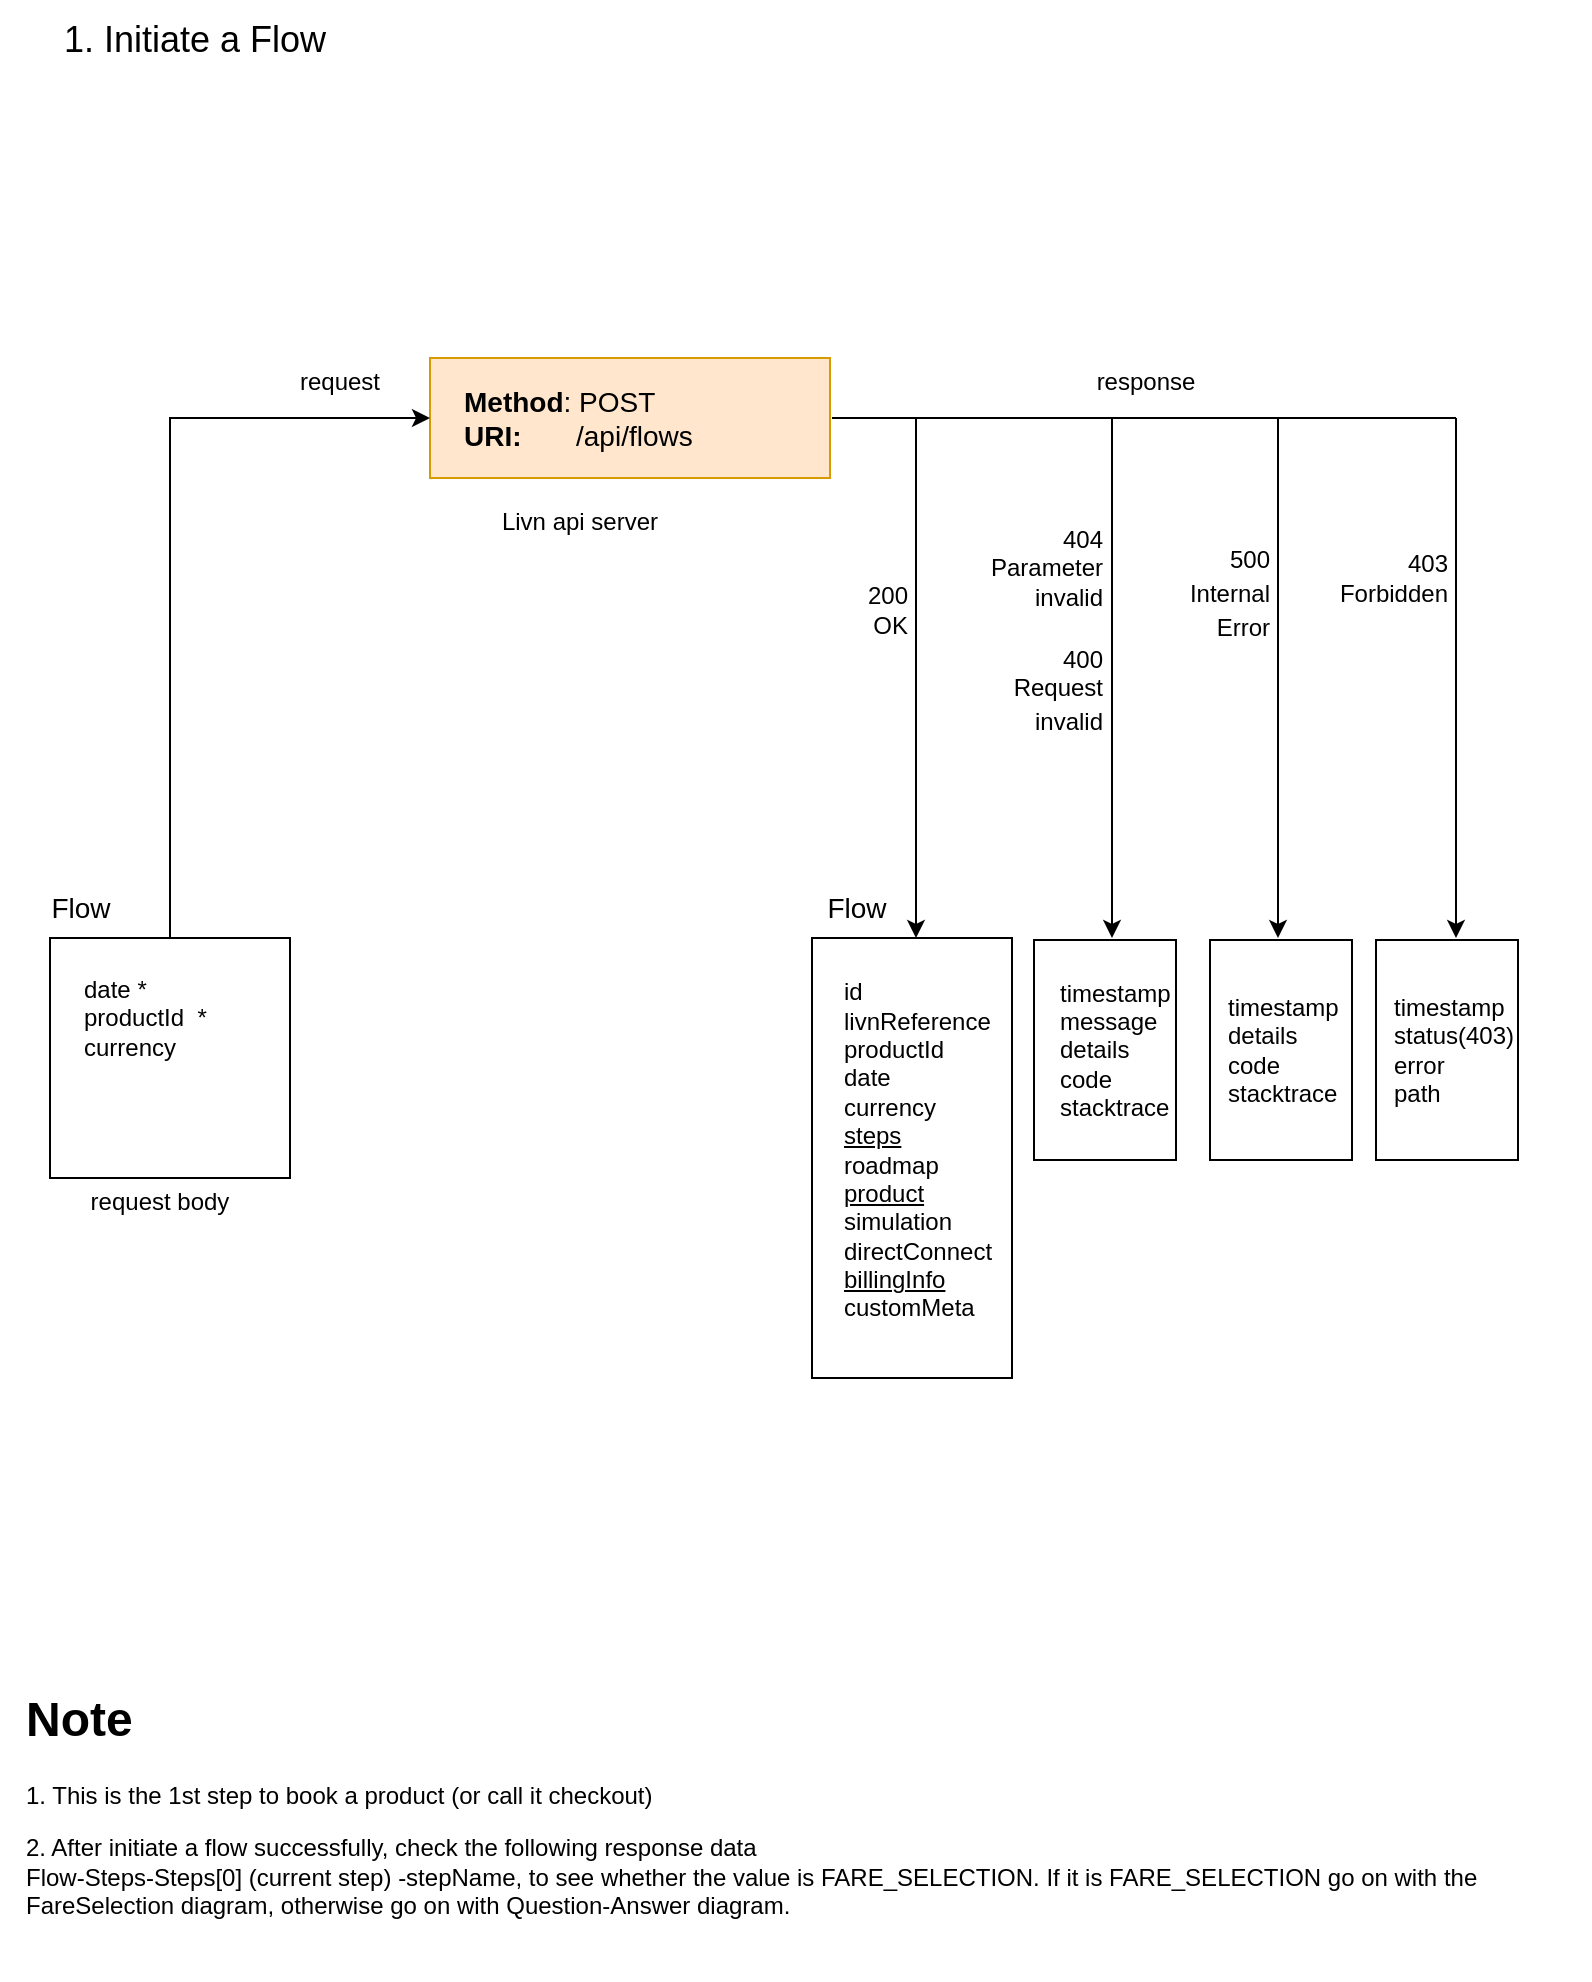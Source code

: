 <mxfile version="20.3.0" type="device"><diagram id="kgpKYQtTHZ0yAKxKKP6v" name="Page-1"><mxGraphModel dx="1501" dy="953" grid="1" gridSize="10" guides="1" tooltips="1" connect="1" arrows="1" fold="1" page="1" pageScale="1" pageWidth="850" pageHeight="1100" math="0" shadow="0"><root><mxCell id="0"/><mxCell id="1" parent="0"/><mxCell id="mYa-U9wDJreQUVdP4TBL-1" value="&lt;font style=&quot;font-size: 18px;&quot;&gt;1. Initiate a Flow&lt;/font&gt;" style="text;html=1;strokeColor=none;fillColor=none;align=center;verticalAlign=middle;whiteSpace=wrap;rounded=0;" vertex="1" parent="1"><mxGeometry x="25" y="40" width="195" height="40" as="geometry"/></mxCell><mxCell id="mYa-U9wDJreQUVdP4TBL-2" value="" style="rounded=0;whiteSpace=wrap;html=1;fontSize=18;fillColor=#ffe6cc;strokeColor=#d79b00;" vertex="1" parent="1"><mxGeometry x="240" y="219" width="200" height="60" as="geometry"/></mxCell><mxCell id="mYa-U9wDJreQUVdP4TBL-3" value="" style="rounded=0;whiteSpace=wrap;html=1;fontSize=18;" vertex="1" parent="1"><mxGeometry x="50" y="509" width="120" height="120" as="geometry"/></mxCell><mxCell id="mYa-U9wDJreQUVdP4TBL-4" value="" style="endArrow=classic;html=1;rounded=0;fontSize=18;" edge="1" parent="1"><mxGeometry width="50" height="50" relative="1" as="geometry"><mxPoint x="110" y="509" as="sourcePoint"/><mxPoint x="240" y="249" as="targetPoint"/><Array as="points"><mxPoint x="110" y="249"/></Array></mxGeometry></mxCell><mxCell id="mYa-U9wDJreQUVdP4TBL-6" value="&lt;font style=&quot;font-size: 12px;&quot;&gt;Livn api server&lt;/font&gt;" style="text;html=1;strokeColor=none;fillColor=none;align=center;verticalAlign=middle;whiteSpace=wrap;rounded=0;fontSize=18;" vertex="1" parent="1"><mxGeometry x="270" y="289" width="90" height="20" as="geometry"/></mxCell><mxCell id="mYa-U9wDJreQUVdP4TBL-8" value="&lt;font style=&quot;font-size: 12px;&quot;&gt;request&lt;/font&gt;" style="text;html=1;strokeColor=none;fillColor=none;align=center;verticalAlign=middle;whiteSpace=wrap;rounded=0;fontSize=18;" vertex="1" parent="1"><mxGeometry x="150" y="219" width="90" height="20" as="geometry"/></mxCell><mxCell id="mYa-U9wDJreQUVdP4TBL-9" value="&lt;font style=&quot;font-size: 12px;&quot;&gt;date *&lt;br&gt;productId&amp;nbsp; *&lt;br&gt;currency&lt;/font&gt;" style="text;html=1;strokeColor=none;fillColor=none;align=left;verticalAlign=middle;whiteSpace=wrap;rounded=0;fontSize=12;" vertex="1" parent="1"><mxGeometry x="65" y="509" width="90" height="80" as="geometry"/></mxCell><mxCell id="mYa-U9wDJreQUVdP4TBL-10" value="" style="endArrow=classic;html=1;rounded=0;fontSize=18;exitX=0.25;exitY=0;exitDx=0;exitDy=0;" edge="1" parent="1"><mxGeometry width="50" height="50" relative="1" as="geometry"><mxPoint x="441.0" y="249" as="sourcePoint"/><mxPoint x="581" y="509" as="targetPoint"/><Array as="points"><mxPoint x="581" y="249"/></Array></mxGeometry></mxCell><mxCell id="mYa-U9wDJreQUVdP4TBL-11" value="&lt;font style=&quot;font-size: 12px;&quot;&gt;response&lt;/font&gt;" style="text;html=1;strokeColor=none;fillColor=none;align=center;verticalAlign=middle;whiteSpace=wrap;rounded=0;fontSize=18;" vertex="1" parent="1"><mxGeometry x="553" y="219" width="90" height="20" as="geometry"/></mxCell><mxCell id="mYa-U9wDJreQUVdP4TBL-12" value="Flow" style="text;html=1;strokeColor=none;fillColor=none;align=center;verticalAlign=middle;whiteSpace=wrap;rounded=0;fontSize=14;" vertex="1" parent="1"><mxGeometry x="32.5" y="479" width="65" height="30" as="geometry"/></mxCell><mxCell id="mYa-U9wDJreQUVdP4TBL-16" value="&lt;font style=&quot;font-size: 12px;&quot;&gt;request body&lt;/font&gt;" style="text;html=1;strokeColor=none;fillColor=none;align=center;verticalAlign=middle;whiteSpace=wrap;rounded=0;fontSize=18;" vertex="1" parent="1"><mxGeometry x="60" y="629" width="90" height="20" as="geometry"/></mxCell><mxCell id="mYa-U9wDJreQUVdP4TBL-17" value="&lt;font style=&quot;font-size: 14px;&quot;&gt;&lt;b&gt;Method&lt;/b&gt;: POST&lt;br&gt;&lt;b&gt;URI:&lt;/b&gt;&amp;nbsp; &amp;nbsp; &amp;nbsp; &amp;nbsp;/api/flows&lt;/font&gt;" style="text;html=1;strokeColor=none;fillColor=none;align=left;verticalAlign=middle;whiteSpace=wrap;rounded=0;fontSize=14;" vertex="1" parent="1"><mxGeometry x="255" y="219" width="160" height="60" as="geometry"/></mxCell><mxCell id="mYa-U9wDJreQUVdP4TBL-18" value="" style="endArrow=classic;html=1;rounded=0;fontSize=14;" edge="1" parent="1"><mxGeometry width="50" height="50" relative="1" as="geometry"><mxPoint x="483" y="249" as="sourcePoint"/><mxPoint x="483" y="509" as="targetPoint"/></mxGeometry></mxCell><mxCell id="mYa-U9wDJreQUVdP4TBL-19" value="" style="rounded=0;whiteSpace=wrap;html=1;fontSize=18;" vertex="1" parent="1"><mxGeometry x="431" y="509" width="100" height="220" as="geometry"/></mxCell><mxCell id="mYa-U9wDJreQUVdP4TBL-20" value="&lt;div style=&quot;&quot;&gt;&lt;span style=&quot;font-size: 12px; background-color: initial;&quot;&gt;200&lt;/span&gt;&lt;/div&gt;&lt;font style=&quot;font-size: 12px;&quot;&gt;&lt;div style=&quot;&quot;&gt;&lt;span style=&quot;background-color: initial;&quot;&gt;OK&lt;/span&gt;&lt;/div&gt;&lt;/font&gt;" style="text;html=1;align=right;verticalAlign=middle;resizable=0;points=[];autosize=1;strokeColor=none;fillColor=none;fontSize=14;" vertex="1" parent="1"><mxGeometry x="439.5" y="324" width="40" height="40" as="geometry"/></mxCell><mxCell id="mYa-U9wDJreQUVdP4TBL-21" value="Flow" style="text;html=1;strokeColor=none;fillColor=none;align=center;verticalAlign=middle;whiteSpace=wrap;rounded=0;fontSize=14;" vertex="1" parent="1"><mxGeometry x="421" y="479" width="65" height="30" as="geometry"/></mxCell><mxCell id="mYa-U9wDJreQUVdP4TBL-22" value="&lt;div style=&quot;&quot;&gt;&lt;div&gt;id&lt;/div&gt;&lt;div&gt;livnReference&lt;/div&gt;&lt;div&gt;productId&lt;/div&gt;&lt;div&gt;date&lt;/div&gt;&lt;div&gt;currency&lt;/div&gt;&lt;div&gt;&lt;u&gt;steps&lt;/u&gt;&lt;/div&gt;&lt;div&gt;roadmap&lt;/div&gt;&lt;div&gt;&lt;u&gt;product&lt;/u&gt;&lt;/div&gt;&lt;div&gt;simulation&lt;/div&gt;&lt;div&gt;directConnect&lt;/div&gt;&lt;div&gt;&lt;u&gt;billingInfo&lt;/u&gt;&lt;/div&gt;&lt;div&gt;customMeta&lt;/div&gt;&lt;/div&gt;" style="text;html=1;strokeColor=none;fillColor=none;align=left;verticalAlign=middle;whiteSpace=wrap;rounded=0;fontSize=12;" vertex="1" parent="1"><mxGeometry x="445" y="510" width="76" height="210" as="geometry"/></mxCell><mxCell id="mYa-U9wDJreQUVdP4TBL-24" value="&lt;div style=&quot;text-align: right;&quot;&gt;&lt;span style=&quot;font-size: 12px; background-color: initial;&quot;&gt;404&lt;/span&gt;&lt;/div&gt;&lt;div style=&quot;font-size: 12px; text-align: right;&quot;&gt;&lt;span style=&quot;background-color: initial;&quot;&gt;Parameter&lt;/span&gt;&lt;/div&gt;&lt;div style=&quot;font-size: 12px; text-align: right;&quot;&gt;&lt;span style=&quot;background-color: initial;&quot;&gt;invalid&lt;/span&gt;&lt;/div&gt;&lt;div style=&quot;text-align: right;&quot;&gt;&lt;span style=&quot;font-size: 12px;&quot;&gt;&lt;br&gt;&lt;/span&gt;&lt;/div&gt;&lt;span style=&quot;font-size: 12px;&quot;&gt;&lt;div style=&quot;text-align: right;&quot;&gt;&lt;span style=&quot;background-color: initial;&quot;&gt;400&lt;/span&gt;&lt;/div&gt;&lt;/span&gt;&lt;span style=&quot;font-size: 12px;&quot;&gt;&lt;div style=&quot;text-align: right;&quot;&gt;&lt;span style=&quot;background-color: initial;&quot;&gt;Request&lt;/span&gt;&lt;/div&gt;&lt;/span&gt;&lt;div style=&quot;text-align: right;&quot;&gt;&lt;span style=&quot;font-size: 12px; background-color: initial;&quot;&gt;invalid&lt;/span&gt;&lt;/div&gt;" style="text;html=1;align=center;verticalAlign=middle;resizable=0;points=[];autosize=1;strokeColor=none;fillColor=none;fontSize=14;" vertex="1" parent="1"><mxGeometry x="508" y="294" width="80" height="120" as="geometry"/></mxCell><mxCell id="mYa-U9wDJreQUVdP4TBL-25" value="" style="rounded=0;whiteSpace=wrap;html=1;fontSize=18;" vertex="1" parent="1"><mxGeometry x="542" y="510" width="71" height="110" as="geometry"/></mxCell><mxCell id="mYa-U9wDJreQUVdP4TBL-27" value="&lt;div&gt;timestamp&lt;/div&gt;&lt;div&gt;message&lt;/div&gt;&lt;div&gt;details&lt;/div&gt;&lt;div&gt;code&lt;/div&gt;&lt;div&gt;stacktrace&lt;/div&gt;" style="text;html=1;strokeColor=none;fillColor=none;align=left;verticalAlign=middle;whiteSpace=wrap;rounded=0;fontSize=12;" vertex="1" parent="1"><mxGeometry x="553" y="520" width="60" height="90" as="geometry"/></mxCell><mxCell id="mYa-U9wDJreQUVdP4TBL-29" value="" style="endArrow=none;html=1;rounded=0;fontSize=12;" edge="1" parent="1"><mxGeometry width="50" height="50" relative="1" as="geometry"><mxPoint x="573" y="249" as="sourcePoint"/><mxPoint x="753" y="249" as="targetPoint"/></mxGeometry></mxCell><mxCell id="mYa-U9wDJreQUVdP4TBL-30" value="" style="endArrow=classic;html=1;rounded=0;fontSize=14;" edge="1" parent="1"><mxGeometry width="50" height="50" relative="1" as="geometry"><mxPoint x="664" y="249" as="sourcePoint"/><mxPoint x="664" y="509" as="targetPoint"/></mxGeometry></mxCell><mxCell id="mYa-U9wDJreQUVdP4TBL-31" value="" style="rounded=0;whiteSpace=wrap;html=1;fontSize=18;" vertex="1" parent="1"><mxGeometry x="630" y="510" width="71" height="110" as="geometry"/></mxCell><mxCell id="mYa-U9wDJreQUVdP4TBL-32" value="&lt;div&gt;timestamp&lt;/div&gt;&lt;div&gt;details&lt;/div&gt;&lt;div&gt;code&lt;/div&gt;&lt;div&gt;stacktrace&lt;/div&gt;" style="text;html=1;strokeColor=none;fillColor=none;align=left;verticalAlign=middle;whiteSpace=wrap;rounded=0;fontSize=12;" vertex="1" parent="1"><mxGeometry x="637" y="519" width="45.5" height="91" as="geometry"/></mxCell><mxCell id="mYa-U9wDJreQUVdP4TBL-34" value="&lt;span style=&quot;font-size: 12px;&quot;&gt;500&lt;br&gt;Internal &lt;br&gt;Error&lt;br&gt;&lt;br&gt;&lt;/span&gt;" style="text;html=1;align=right;verticalAlign=middle;resizable=0;points=[];autosize=1;strokeColor=none;fillColor=none;fontSize=14;" vertex="1" parent="1"><mxGeometry x="600.5" y="304" width="60" height="80" as="geometry"/></mxCell><mxCell id="mYa-U9wDJreQUVdP4TBL-35" value="" style="endArrow=classic;html=1;rounded=0;fontSize=14;" edge="1" parent="1"><mxGeometry width="50" height="50" relative="1" as="geometry"><mxPoint x="753" y="249" as="sourcePoint"/><mxPoint x="753" y="509" as="targetPoint"/></mxGeometry></mxCell><mxCell id="mYa-U9wDJreQUVdP4TBL-37" value="&lt;div&gt;403&lt;/div&gt;&lt;div&gt;Forbidden&lt;/div&gt;" style="text;html=1;align=right;verticalAlign=middle;resizable=0;points=[];autosize=1;strokeColor=none;fillColor=none;fontSize=12;" vertex="1" parent="1"><mxGeometry x="669.5" y="309" width="80" height="40" as="geometry"/></mxCell><mxCell id="mYa-U9wDJreQUVdP4TBL-38" value="" style="rounded=0;whiteSpace=wrap;html=1;fontSize=18;" vertex="1" parent="1"><mxGeometry x="713" y="510" width="71" height="110" as="geometry"/></mxCell><mxCell id="mYa-U9wDJreQUVdP4TBL-39" value="&lt;div&gt;timestamp&lt;/div&gt;&lt;div&gt;status(403)&lt;/div&gt;&lt;div&gt;error&lt;/div&gt;&lt;div&gt;path&lt;/div&gt;" style="text;html=1;strokeColor=none;fillColor=none;align=left;verticalAlign=middle;whiteSpace=wrap;rounded=0;fontSize=12;" vertex="1" parent="1"><mxGeometry x="720" y="519" width="45.5" height="91" as="geometry"/></mxCell><mxCell id="mYa-U9wDJreQUVdP4TBL-42" value="&lt;h1&gt;Note&lt;/h1&gt;&lt;p&gt;1. This is the 1st step to book a product (or call it checkout)&lt;/p&gt;&lt;p&gt;2. After initiate a flow successfully, check the following response data&amp;nbsp; &lt;br&gt;Flow-Steps-Steps[0] (current step) -stepName, to see whether the value is FARE_SELECTION. If it is FARE_SELECTION go on with the FareSelection diagram, otherwise go on with Question-Answer diagram.&lt;br&gt;&lt;br&gt;&lt;/p&gt;" style="text;html=1;strokeColor=none;fillColor=none;spacing=5;spacingTop=-20;whiteSpace=wrap;overflow=hidden;rounded=0;fontSize=12;" vertex="1" parent="1"><mxGeometry x="32.5" y="880" width="787.5" height="150" as="geometry"/></mxCell></root></mxGraphModel></diagram></mxfile>